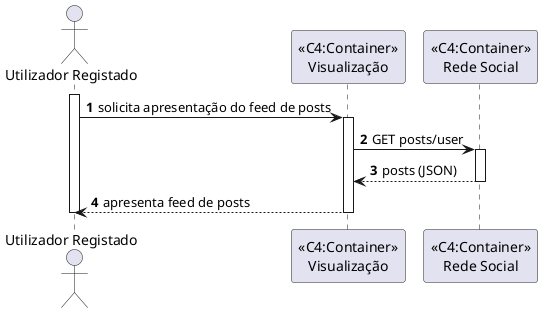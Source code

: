 ﻿@startuml
autonumber

actor "Utilizador Registado" as USER
participant "<<C4:Container>>\nVisualização" as SYSTEM
participant "<<C4:Container>>\nRede Social" as SYSTEM2

activate USER

USER -> SYSTEM: solicita apresentação do feed de posts

activate SYSTEM

SYSTEM -> SYSTEM2 : GET posts/user

activate SYSTEM2

SYSTEM2 --> SYSTEM : posts (JSON)

deactivate SYSTEM2

SYSTEM --> USER: apresenta feed de posts

deactivate SYSTEM

deactivate USER
@enduml